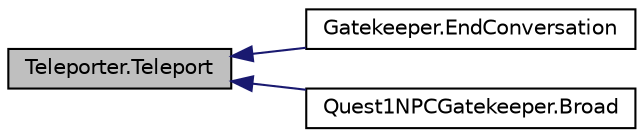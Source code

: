 digraph "Teleporter.Teleport"
{
  edge [fontname="Helvetica",fontsize="10",labelfontname="Helvetica",labelfontsize="10"];
  node [fontname="Helvetica",fontsize="10",shape=record];
  rankdir="LR";
  Node4 [label="Teleporter.Teleport",height=0.2,width=0.4,color="black", fillcolor="grey75", style="filled", fontcolor="black"];
  Node4 -> Node5 [dir="back",color="midnightblue",fontsize="10",style="solid",fontname="Helvetica"];
  Node5 [label="Gatekeeper.EndConversation",height=0.2,width=0.4,color="black", fillcolor="white", style="filled",URL="$class_gatekeeper.html#ae4be2d9734ca0c21aec74f4d38dffaa8",tooltip="Called everytime a conversation is finished. Can be extended for executing actions. "];
  Node4 -> Node6 [dir="back",color="midnightblue",fontsize="10",style="solid",fontname="Helvetica"];
  Node6 [label="Quest1NPCGatekeeper.Broad",height=0.2,width=0.4,color="black", fillcolor="white", style="filled",URL="$class_quest1_n_p_c_gatekeeper.html#a309a0662251cedad36316476c9e63375",tooltip="Called by a broadcaster like the dialog tree node. "];
}
